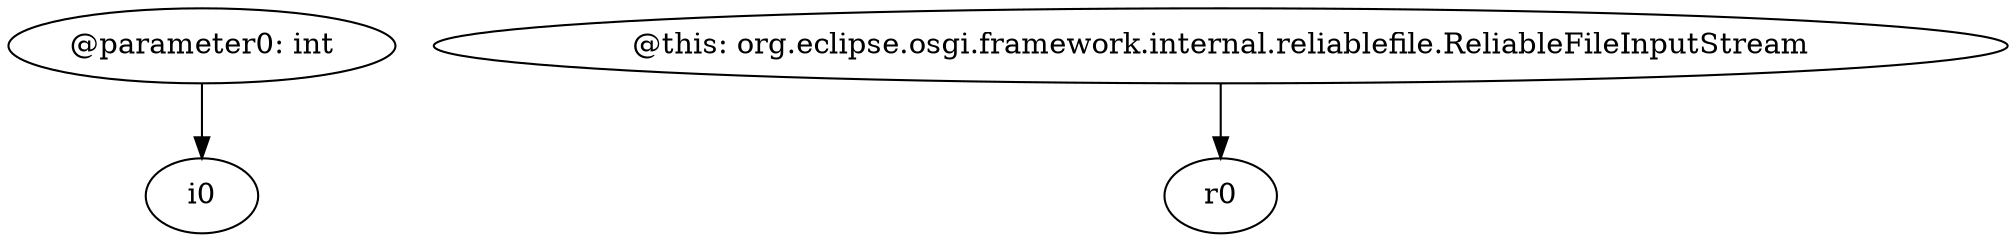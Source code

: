 digraph g {
0[label="@parameter0: int"]
1[label="i0"]
0->1[label=""]
2[label="@this: org.eclipse.osgi.framework.internal.reliablefile.ReliableFileInputStream"]
3[label="r0"]
2->3[label=""]
}